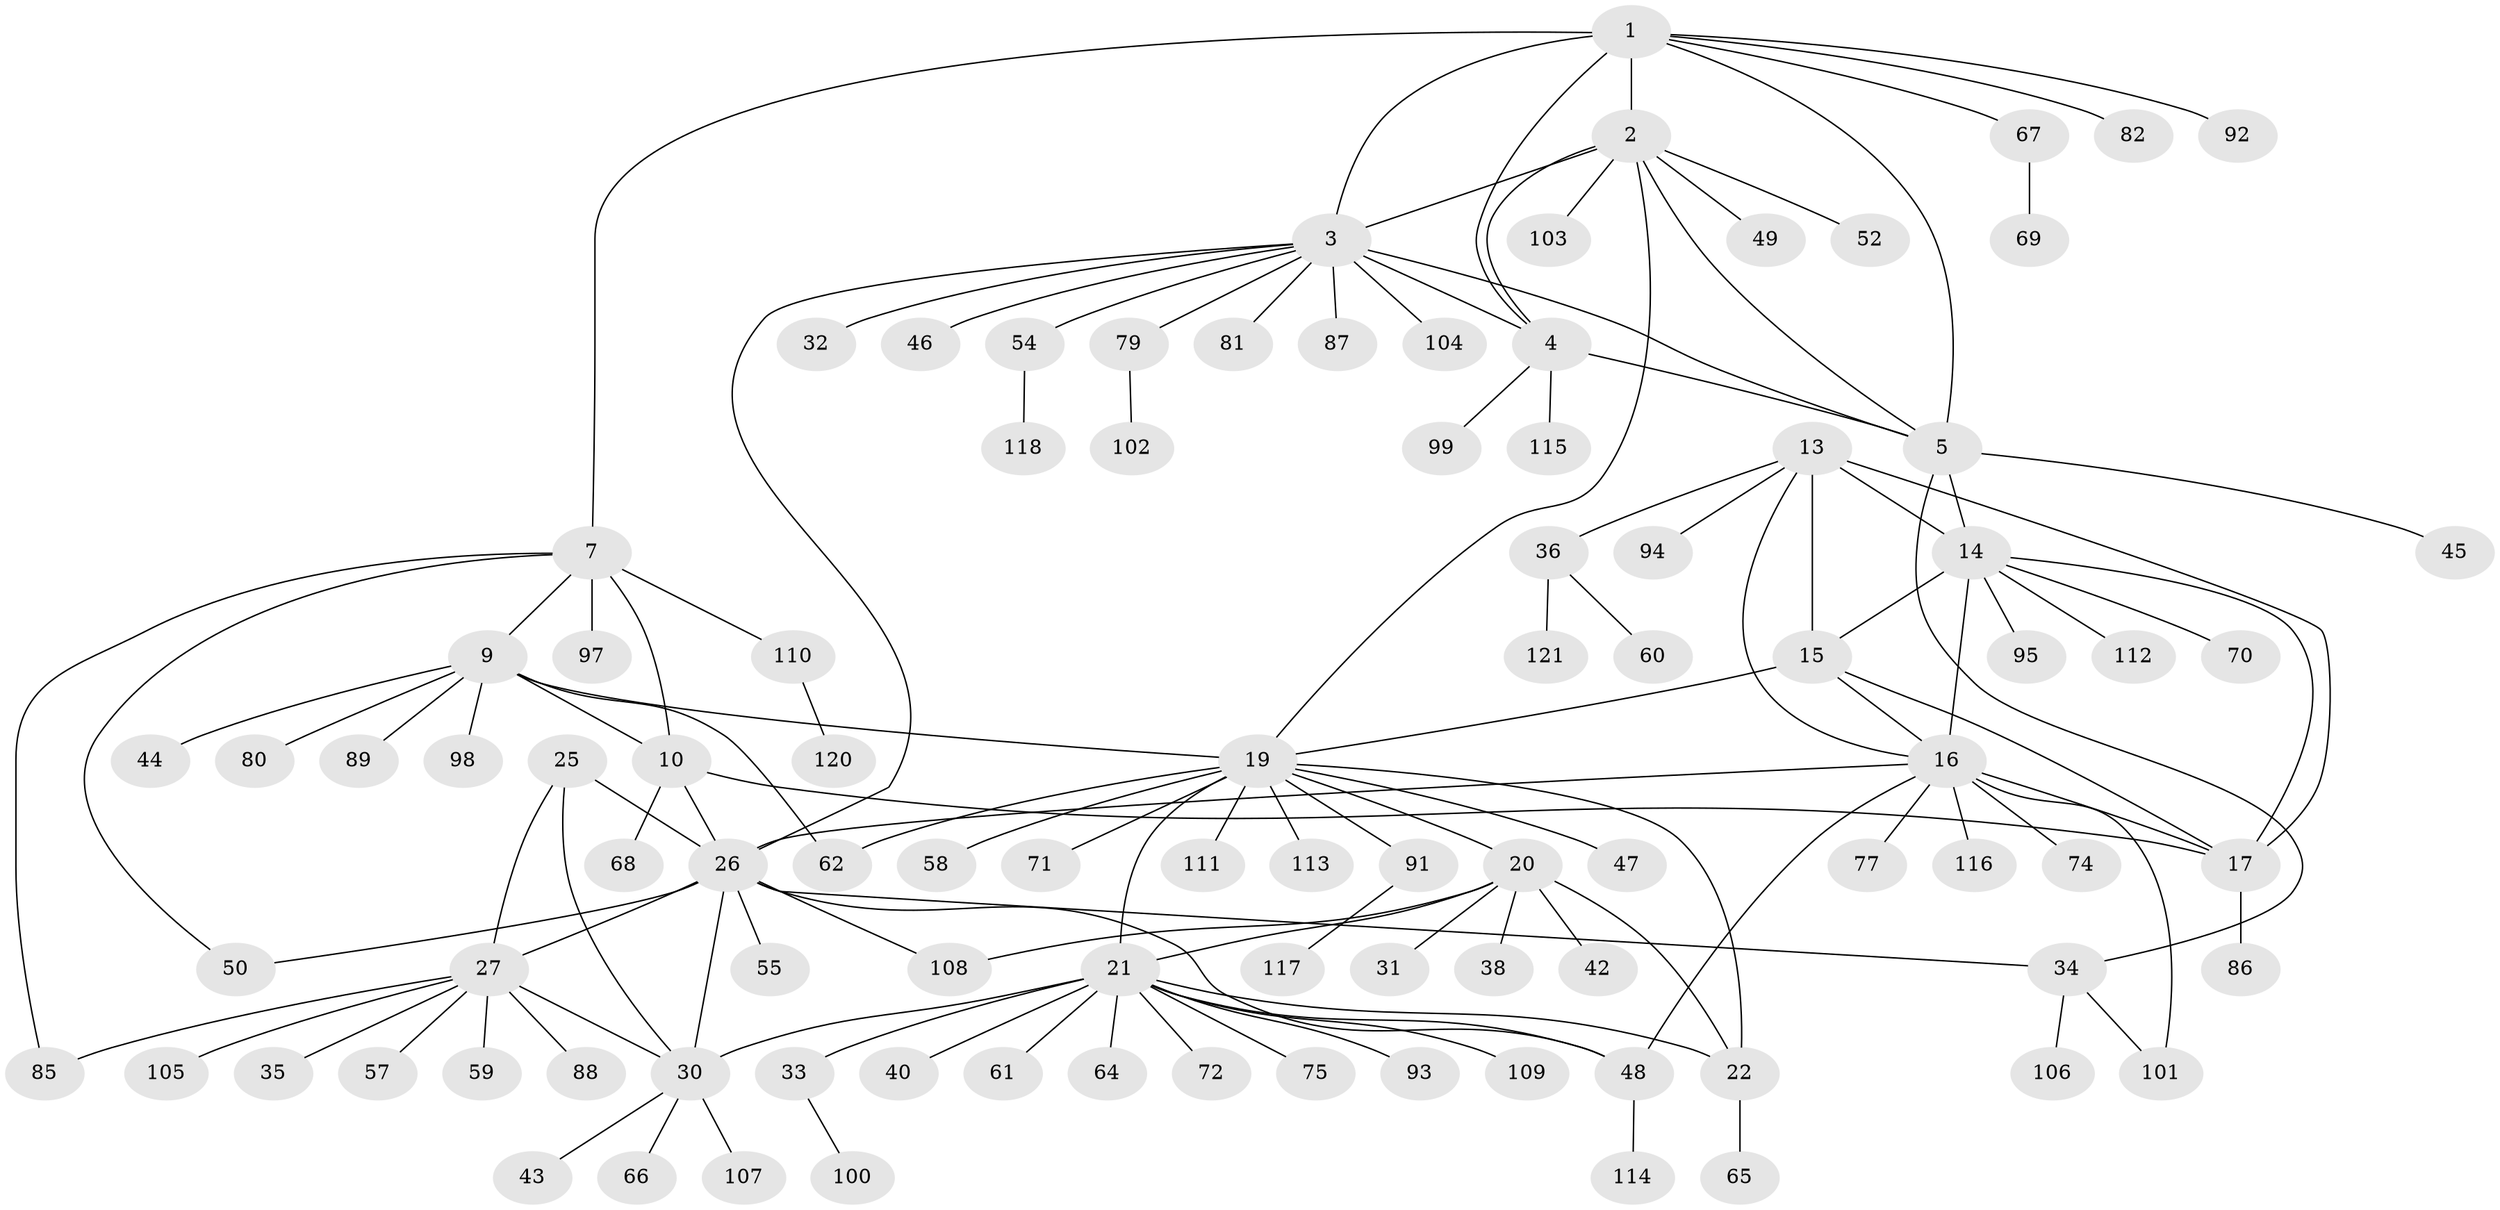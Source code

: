 // original degree distribution, {7: 0.049586776859504134, 10: 0.06611570247933884, 14: 0.008264462809917356, 8: 0.05785123966942149, 6: 0.05785123966942149, 13: 0.008264462809917356, 1: 0.5867768595041323, 2: 0.11570247933884298, 4: 0.01652892561983471, 3: 0.024793388429752067, 5: 0.008264462809917356}
// Generated by graph-tools (version 1.1) at 2025/42/03/06/25 10:42:09]
// undirected, 97 vertices, 129 edges
graph export_dot {
graph [start="1"]
  node [color=gray90,style=filled];
  1 [super="+6"];
  2 [super="+37"];
  3 [super="+39"];
  4 [super="+41"];
  5;
  7 [super="+8"];
  9 [super="+11"];
  10 [super="+12"];
  13;
  14 [super="+18"];
  15;
  16 [super="+53"];
  17 [super="+78"];
  19 [super="+24"];
  20 [super="+76"];
  21 [super="+23"];
  22 [super="+63"];
  25 [super="+84"];
  26 [super="+28"];
  27 [super="+29"];
  30 [super="+96"];
  31;
  32;
  33;
  34;
  35;
  36 [super="+83"];
  38;
  40;
  42;
  43;
  44;
  45;
  46;
  47;
  48 [super="+56"];
  49;
  50 [super="+51"];
  52;
  54;
  55;
  57;
  58;
  59;
  60;
  61;
  62 [super="+73"];
  64;
  65;
  66;
  67;
  68;
  69;
  70;
  71;
  72;
  74;
  75;
  77;
  79 [super="+90"];
  80;
  81;
  82;
  85;
  86;
  87;
  88;
  89;
  91;
  92;
  93;
  94;
  95;
  97;
  98;
  99;
  100;
  101;
  102;
  103;
  104;
  105;
  106;
  107;
  108;
  109;
  110;
  111;
  112;
  113;
  114;
  115;
  116;
  117;
  118 [super="+119"];
  120;
  121;
  1 -- 2 [weight=2];
  1 -- 3 [weight=2];
  1 -- 4 [weight=2];
  1 -- 5 [weight=2];
  1 -- 7;
  1 -- 82;
  1 -- 67;
  1 -- 92;
  2 -- 3;
  2 -- 4;
  2 -- 5;
  2 -- 19;
  2 -- 49;
  2 -- 52;
  2 -- 103;
  3 -- 4;
  3 -- 5;
  3 -- 26;
  3 -- 32;
  3 -- 46;
  3 -- 54;
  3 -- 79;
  3 -- 81;
  3 -- 87;
  3 -- 104;
  4 -- 5;
  4 -- 99;
  4 -- 115;
  5 -- 14;
  5 -- 34;
  5 -- 45;
  7 -- 9 [weight=4];
  7 -- 10 [weight=4];
  7 -- 85;
  7 -- 97;
  7 -- 110;
  7 -- 50;
  9 -- 10 [weight=4];
  9 -- 62;
  9 -- 80;
  9 -- 89;
  9 -- 98;
  9 -- 19;
  9 -- 44;
  10 -- 17;
  10 -- 68;
  10 -- 26;
  13 -- 14 [weight=2];
  13 -- 15;
  13 -- 16;
  13 -- 17;
  13 -- 36;
  13 -- 94;
  14 -- 15 [weight=2];
  14 -- 16 [weight=2];
  14 -- 17 [weight=2];
  14 -- 95;
  14 -- 112;
  14 -- 70;
  15 -- 16;
  15 -- 17;
  15 -- 19;
  16 -- 17;
  16 -- 77;
  16 -- 26;
  16 -- 48;
  16 -- 116;
  16 -- 101;
  16 -- 74;
  17 -- 86;
  19 -- 20 [weight=2];
  19 -- 21 [weight=4];
  19 -- 22 [weight=2];
  19 -- 47;
  19 -- 91;
  19 -- 111;
  19 -- 71;
  19 -- 113;
  19 -- 58;
  19 -- 62;
  20 -- 21 [weight=2];
  20 -- 22;
  20 -- 31;
  20 -- 38;
  20 -- 42;
  20 -- 108;
  21 -- 22 [weight=2];
  21 -- 40;
  21 -- 72;
  21 -- 64;
  21 -- 33;
  21 -- 75;
  21 -- 109;
  21 -- 48;
  21 -- 61;
  21 -- 93;
  21 -- 30;
  22 -- 65;
  25 -- 26 [weight=2];
  25 -- 27 [weight=2];
  25 -- 30;
  26 -- 27 [weight=4];
  26 -- 30 [weight=2];
  26 -- 48;
  26 -- 108;
  26 -- 34;
  26 -- 50;
  26 -- 55;
  27 -- 30 [weight=2];
  27 -- 59;
  27 -- 35;
  27 -- 105;
  27 -- 85;
  27 -- 88;
  27 -- 57;
  30 -- 43;
  30 -- 66;
  30 -- 107;
  33 -- 100;
  34 -- 101;
  34 -- 106;
  36 -- 60;
  36 -- 121;
  48 -- 114;
  54 -- 118;
  67 -- 69;
  79 -- 102;
  91 -- 117;
  110 -- 120;
}
